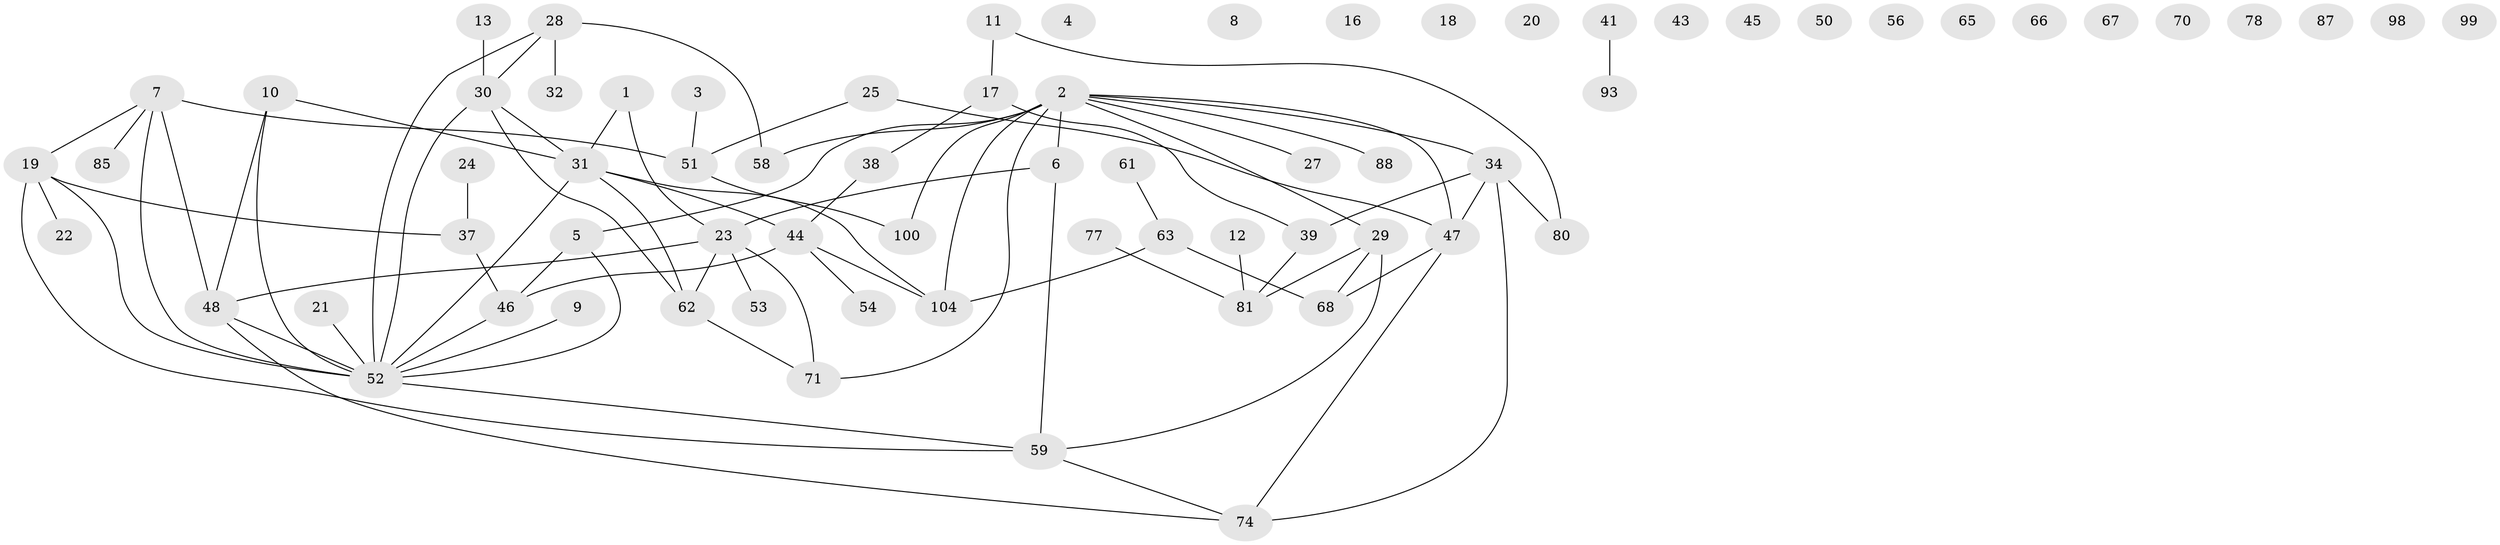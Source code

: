 // Generated by graph-tools (version 1.1) at 2025/23/03/03/25 07:23:25]
// undirected, 70 vertices, 83 edges
graph export_dot {
graph [start="1"]
  node [color=gray90,style=filled];
  1;
  2 [super="+72"];
  3;
  4 [super="+36"];
  5;
  6 [super="+79"];
  7 [super="+14"];
  8 [super="+97"];
  9;
  10 [super="+26"];
  11;
  12 [super="+42"];
  13 [super="+15"];
  16;
  17 [super="+35"];
  18;
  19 [super="+94"];
  20 [super="+86"];
  21;
  22 [super="+83"];
  23 [super="+103"];
  24;
  25 [super="+89"];
  27;
  28 [super="+40"];
  29 [super="+92"];
  30 [super="+69"];
  31 [super="+101"];
  32 [super="+33"];
  34 [super="+84"];
  37 [super="+49"];
  38;
  39 [super="+91"];
  41;
  43;
  44 [super="+57"];
  45;
  46 [super="+60"];
  47 [super="+82"];
  48 [super="+95"];
  50;
  51 [super="+55"];
  52 [super="+64"];
  53;
  54 [super="+73"];
  56;
  58;
  59 [super="+90"];
  61;
  62 [super="+96"];
  63 [super="+75"];
  65;
  66;
  67 [super="+105"];
  68;
  70;
  71 [super="+102"];
  74 [super="+76"];
  77;
  78;
  80;
  81;
  85;
  87;
  88;
  93;
  98;
  99;
  100;
  104;
  1 -- 31;
  1 -- 23;
  2 -- 5;
  2 -- 29;
  2 -- 58;
  2 -- 71;
  2 -- 88;
  2 -- 100;
  2 -- 104;
  2 -- 27;
  2 -- 47;
  2 -- 34;
  2 -- 6;
  3 -- 51;
  5 -- 52;
  5 -- 46;
  6 -- 59;
  6 -- 23;
  7 -- 51;
  7 -- 85;
  7 -- 48;
  7 -- 52;
  7 -- 19;
  9 -- 52;
  10 -- 31;
  10 -- 48;
  10 -- 52;
  11 -- 80;
  11 -- 17;
  12 -- 81;
  13 -- 30;
  17 -- 38;
  17 -- 39;
  19 -- 22;
  19 -- 37;
  19 -- 52;
  19 -- 59;
  21 -- 52;
  23 -- 53;
  23 -- 71;
  23 -- 48;
  23 -- 62;
  24 -- 37;
  25 -- 51;
  25 -- 47;
  28 -- 32;
  28 -- 58;
  28 -- 30;
  28 -- 52;
  29 -- 68;
  29 -- 81;
  29 -- 59;
  30 -- 31;
  30 -- 52;
  30 -- 62;
  31 -- 62;
  31 -- 104;
  31 -- 52;
  31 -- 44;
  34 -- 47;
  34 -- 74;
  34 -- 80;
  34 -- 39;
  37 -- 46;
  38 -- 44;
  39 -- 81;
  41 -- 93;
  44 -- 54;
  44 -- 46;
  44 -- 104;
  46 -- 52;
  47 -- 74;
  47 -- 68;
  48 -- 52 [weight=2];
  48 -- 74;
  51 -- 100;
  52 -- 59;
  59 -- 74;
  61 -- 63;
  62 -- 71;
  63 -- 104;
  63 -- 68;
  77 -- 81;
}
